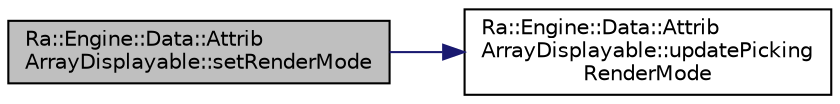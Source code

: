 digraph "Ra::Engine::Data::AttribArrayDisplayable::setRenderMode"
{
 // INTERACTIVE_SVG=YES
 // LATEX_PDF_SIZE
  edge [fontname="Helvetica",fontsize="10",labelfontname="Helvetica",labelfontsize="10"];
  node [fontname="Helvetica",fontsize="10",shape=record];
  rankdir="LR";
  Node1 [label="Ra::Engine::Data::Attrib\lArrayDisplayable::setRenderMode",height=0.2,width=0.4,color="black", fillcolor="grey75", style="filled", fontcolor="black",tooltip="Set the render mode."];
  Node1 -> Node2 [color="midnightblue",fontsize="10",style="solid",fontname="Helvetica"];
  Node2 [label="Ra::Engine::Data::Attrib\lArrayDisplayable::updatePicking\lRenderMode",height=0.2,width=0.4,color="black", fillcolor="white", style="filled",URL="$classRa_1_1Engine_1_1Data_1_1AttribArrayDisplayable.html#a4ba75a89f6c80c147b1bca040928ef6a",tooltip="Update the picking render mode according to the object render mode."];
}
